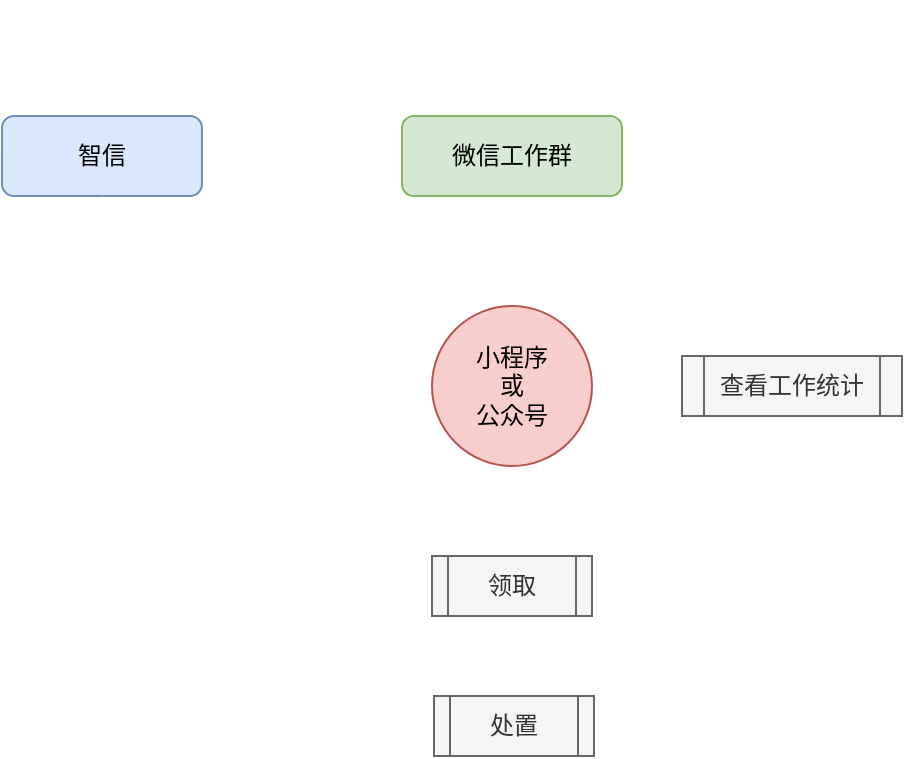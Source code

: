 <mxfile version="10.8.9" type="github"><diagram id="d-SqHwwoiwGHg4H_k6c5" name="Page-1"><mxGraphModel dx="1418" dy="876" grid="1" gridSize="10" guides="1" tooltips="1" connect="1" arrows="1" fold="1" page="1" pageScale="1" pageWidth="827" pageHeight="1169" math="0" shadow="0"><root><mxCell id="0"/><mxCell id="1" parent="0"/><mxCell id="rVqIP6wOKLiaCBjegj3w-5" style="edgeStyle=orthogonalEdgeStyle;rounded=0;orthogonalLoop=1;jettySize=auto;html=1;strokeColor=#FFFFFF;" parent="1" source="rVqIP6wOKLiaCBjegj3w-4" edge="1"><mxGeometry relative="1" as="geometry"><mxPoint x="320" y="620" as="targetPoint"/></mxGeometry></mxCell><mxCell id="9ZG0-KhMd603lZciSrk1-1" style="edgeStyle=orthogonalEdgeStyle;rounded=0;orthogonalLoop=1;jettySize=auto;html=1;exitX=0.5;exitY=0;exitDx=0;exitDy=0;endArrow=classic;endFill=1;strokeColor=#FFFFFF;" parent="1" source="rVqIP6wOKLiaCBjegj3w-4" target="rVqIP6wOKLiaCBjegj3w-32" edge="1"><mxGeometry relative="1" as="geometry"><Array as="points"><mxPoint x="170" y="550"/><mxPoint x="515" y="550"/></Array></mxGeometry></mxCell><mxCell id="rVqIP6wOKLiaCBjegj3w-4" value="智信" style="rounded=1;whiteSpace=wrap;html=1;fillColor=#dae8fc;strokeColor=#6c8ebf;" parent="1" vertex="1"><mxGeometry x="120" y="600" width="100" height="40" as="geometry"/></mxCell><mxCell id="rVqIP6wOKLiaCBjegj3w-9" style="edgeStyle=orthogonalEdgeStyle;rounded=0;orthogonalLoop=1;jettySize=auto;html=1;entryX=0.5;entryY=0;entryDx=0;entryDy=0;fontColor=#FFFFFF;strokeColor=#FFFFFF;" parent="1" source="rVqIP6wOKLiaCBjegj3w-7" target="rVqIP6wOKLiaCBjegj3w-17" edge="1"><mxGeometry relative="1" as="geometry"><mxPoint x="375" y="710" as="targetPoint"/></mxGeometry></mxCell><mxCell id="rVqIP6wOKLiaCBjegj3w-7" value="微信工作群" style="rounded=1;whiteSpace=wrap;html=1;fillColor=#d5e8d4;strokeColor=#82b366;" parent="1" vertex="1"><mxGeometry x="320" y="600" width="110" height="40" as="geometry"/></mxCell><mxCell id="rVqIP6wOKLiaCBjegj3w-8" value="分享案件" style="text;html=1;resizable=0;points=[];autosize=1;align=left;verticalAlign=top;spacingTop=-4;strokeColor=none;fontColor=#FFFFFF;" parent="1" vertex="1"><mxGeometry x="240" y="597" width="60" height="20" as="geometry"/></mxCell><mxCell id="rVqIP6wOKLiaCBjegj3w-10" value="讨论、分派" style="text;html=1;resizable=0;points=[];autosize=1;align=left;verticalAlign=top;spacingTop=-4;fontColor=#FFFFFF;strokeColor=none;" parent="1" vertex="1"><mxGeometry x="384" y="656" width="80" height="20" as="geometry"/></mxCell><mxCell id="rVqIP6wOKLiaCBjegj3w-23" style="edgeStyle=orthogonalEdgeStyle;rounded=0;orthogonalLoop=1;jettySize=auto;html=1;entryX=0.5;entryY=0;entryDx=0;entryDy=0;strokeColor=#FFFFFF;" parent="1" source="rVqIP6wOKLiaCBjegj3w-17" target="rVqIP6wOKLiaCBjegj3w-22" edge="1"><mxGeometry relative="1" as="geometry"/></mxCell><mxCell id="rVqIP6wOKLiaCBjegj3w-33" style="edgeStyle=orthogonalEdgeStyle;rounded=0;orthogonalLoop=1;jettySize=auto;html=1;strokeColor=#FFFFFF;" parent="1" source="rVqIP6wOKLiaCBjegj3w-17" edge="1"><mxGeometry relative="1" as="geometry"><mxPoint x="460" y="735" as="targetPoint"/></mxGeometry></mxCell><mxCell id="rVqIP6wOKLiaCBjegj3w-17" value="小程序&lt;br&gt;或&lt;br&gt;公众号" style="ellipse;whiteSpace=wrap;html=1;aspect=fixed;fillColor=#f8cecc;strokeColor=#b85450;" parent="1" vertex="1"><mxGeometry x="335" y="695" width="80" height="80" as="geometry"/></mxCell><mxCell id="rVqIP6wOKLiaCBjegj3w-24" style="edgeStyle=orthogonalEdgeStyle;rounded=0;orthogonalLoop=1;jettySize=auto;html=1;strokeColor=#FFFFFF;" parent="1" source="rVqIP6wOKLiaCBjegj3w-22" edge="1"><mxGeometry relative="1" as="geometry"><mxPoint x="375" y="890.0" as="targetPoint"/></mxGeometry></mxCell><mxCell id="rVqIP6wOKLiaCBjegj3w-26" style="edgeStyle=orthogonalEdgeStyle;rounded=0;orthogonalLoop=1;jettySize=auto;html=1;entryX=0.5;entryY=1;entryDx=0;entryDy=0;strokeColor=#FFFFFF;" parent="1" source="rVqIP6wOKLiaCBjegj3w-22" target="rVqIP6wOKLiaCBjegj3w-4" edge="1"><mxGeometry relative="1" as="geometry"/></mxCell><mxCell id="rVqIP6wOKLiaCBjegj3w-22" value="领取" style="shape=process;whiteSpace=wrap;html=1;backgroundOutline=1;fillColor=#f5f5f5;strokeColor=#666666;fontColor=#333333;" parent="1" vertex="1"><mxGeometry x="335" y="820" width="80" height="30" as="geometry"/></mxCell><mxCell id="rVqIP6wOKLiaCBjegj3w-34" style="edgeStyle=orthogonalEdgeStyle;rounded=0;orthogonalLoop=1;jettySize=auto;html=1;endArrow=classic;strokeColor=#FFFFFF;" parent="1" source="rVqIP6wOKLiaCBjegj3w-25" edge="1"><mxGeometry relative="1" as="geometry"><mxPoint x="170" y="830" as="targetPoint"/></mxGeometry></mxCell><mxCell id="rVqIP6wOKLiaCBjegj3w-25" value="处置" style="shape=process;whiteSpace=wrap;html=1;backgroundOutline=1;fillColor=#f5f5f5;strokeColor=#666666;fontColor=#333333;" parent="1" vertex="1"><mxGeometry x="336" y="890" width="80" height="30" as="geometry"/></mxCell><mxCell id="rVqIP6wOKLiaCBjegj3w-32" value="查看工作统计" style="shape=process;whiteSpace=wrap;html=1;backgroundOutline=1;fillColor=#f5f5f5;strokeColor=#666666;fontColor=#333333;" parent="1" vertex="1"><mxGeometry x="460" y="720" width="110" height="30" as="geometry"/></mxCell><mxCell id="rVqIP6wOKLiaCBjegj3w-35" value="推送案件状态" style="text;html=1;resizable=0;points=[];autosize=1;align=left;verticalAlign=top;spacingTop=-4;fontColor=#FFFFFF;strokeColor=none;" parent="1" vertex="1"><mxGeometry x="180" y="755" width="90" height="20" as="geometry"/></mxCell></root></mxGraphModel></diagram><diagram id="lM5D2lm9zb6f971dtWeB" name="Page-2"><mxGraphModel dx="1418" dy="876" grid="1" gridSize="10" guides="1" tooltips="1" connect="1" arrows="1" fold="1" page="1" pageScale="1" pageWidth="827" pageHeight="1169" math="0" shadow="0"><root><mxCell id="MYkKIG_xktkQzUaNxB3X-0"/><mxCell id="MYkKIG_xktkQzUaNxB3X-1" parent="MYkKIG_xktkQzUaNxB3X-0"/></root></mxGraphModel></diagram><diagram id="J6GO-IVad_n3YGxl4S2F" name="æ¶æ"><mxGraphModel dx="1236" dy="775" grid="1" gridSize="11" guides="1" tooltips="1" connect="1" arrows="1" fold="1" page="1" pageScale="1" pageWidth="827" pageHeight="1169" background="none" math="0" shadow="0"><root><mxCell id="W6p9SuD4RYrU6FpAsYop-0"/><mxCell id="W6p9SuD4RYrU6FpAsYop-1" parent="W6p9SuD4RYrU6FpAsYop-0"/><mxCell id="W6p9SuD4RYrU6FpAsYop-61" value="" style="group;fillColor=#ffcccc;strokeColor=#36393d;" parent="W6p9SuD4RYrU6FpAsYop-1" vertex="1" connectable="0"><mxGeometry x="100" y="227" width="681" height="148" as="geometry"/></mxCell><mxCell id="W6p9SuD4RYrU6FpAsYop-73" value="" style="group;fillColor=#60a917;strokeColor=#2D7600;fontColor=#ffffff;" parent="W6p9SuD4RYrU6FpAsYop-1" vertex="1" connectable="0"><mxGeometry x="100" y="112" width="681" height="96" as="geometry"/></mxCell><mxCell id="W6p9SuD4RYrU6FpAsYop-78" value="" style="edgeStyle=orthogonalEdgeStyle;rounded=0;orthogonalLoop=1;jettySize=auto;html=1;strokeColor=#FFFFFF;fontColor=#1A1A1A;" parent="W6p9SuD4RYrU6FpAsYop-1" source="W6p9SuD4RYrU6FpAsYop-44" target="W6p9SuD4RYrU6FpAsYop-64" edge="1"><mxGeometry relative="1" as="geometry"/></mxCell><mxCell id="W6p9SuD4RYrU6FpAsYop-64" value="" style="rounded=0;whiteSpace=wrap;html=1;strokeColor=none;fillColor=#ffcc99;align=center;" parent="W6p9SuD4RYrU6FpAsYop-1" vertex="1"><mxGeometry x="100" y="112" width="681" height="96" as="geometry"/></mxCell><mxCell id="W6p9SuD4RYrU6FpAsYop-65" value="&lt;div style=&quot;text-align: center&quot;&gt;&lt;span&gt;数据层&lt;/span&gt;&lt;/div&gt;" style="text;html=1;strokeColor=none;fillColor=none;align=left;verticalAlign=middle;whiteSpace=wrap;rounded=0;fontColor=#1A1A1A;" parent="W6p9SuD4RYrU6FpAsYop-1" vertex="1"><mxGeometry x="114" y="126.769" width="101" height="13.427" as="geometry"/></mxCell><mxCell id="W6p9SuD4RYrU6FpAsYop-66" value="&lt;font color=&quot;#1a1a1a&quot;&gt;业务数据库&lt;/font&gt;" style="rounded=1;whiteSpace=wrap;html=1;strokeColor=#6c8ebf;fillColor=#dae8fc;align=center;" parent="W6p9SuD4RYrU6FpAsYop-1" vertex="1"><mxGeometry x="120" y="153.622" width="310" height="40.28" as="geometry"/></mxCell><mxCell id="W6p9SuD4RYrU6FpAsYop-67" value="统计数据库" style="rounded=1;whiteSpace=wrap;html=1;strokeColor=#6c8ebf;fillColor=#dae8fc;align=center;fontColor=#1A1A1A;" parent="W6p9SuD4RYrU6FpAsYop-1" vertex="1"><mxGeometry x="449" y="153.622" width="310" height="40.28" as="geometry"/></mxCell><mxCell id="W6p9SuD4RYrU6FpAsYop-44" value="" style="rounded=0;whiteSpace=wrap;html=1;strokeColor=none;fillColor=#cdeb8b;align=center;" parent="W6p9SuD4RYrU6FpAsYop-1" vertex="1"><mxGeometry x="100" y="227" width="681" height="148" as="geometry"/></mxCell><mxCell id="W6p9SuD4RYrU6FpAsYop-52" value="&lt;div style=&quot;text-align: center&quot;&gt;&lt;span&gt;API接口层&lt;/span&gt;&lt;/div&gt;" style="text;html=1;strokeColor=none;fillColor=none;align=left;verticalAlign=middle;whiteSpace=wrap;rounded=0;fontColor=#1A1A1A;" parent="W6p9SuD4RYrU6FpAsYop-1" vertex="1"><mxGeometry x="114" y="242.215" width="101" height="13.832" as="geometry"/></mxCell><mxCell id="W6p9SuD4RYrU6FpAsYop-53" value="&lt;font color=&quot;#1a1a1a&quot;&gt;基础业务接口&lt;/font&gt;" style="rounded=1;whiteSpace=wrap;html=1;strokeColor=#6c8ebf;fillColor=#dae8fc;align=center;" parent="W6p9SuD4RYrU6FpAsYop-1" vertex="1"><mxGeometry x="120" y="269.879" width="310" height="41.495" as="geometry"/></mxCell><mxCell id="W6p9SuD4RYrU6FpAsYop-54" value="微信公众号接口" style="rounded=1;whiteSpace=wrap;html=1;strokeColor=#6c8ebf;fillColor=#dae8fc;align=center;fontColor=#1A1A1A;" parent="W6p9SuD4RYrU6FpAsYop-1" vertex="1"><mxGeometry x="449" y="269.879" width="310" height="41.495" as="geometry"/></mxCell><mxCell id="W6p9SuD4RYrU6FpAsYop-55" value="&lt;font color=&quot;#1a1a1a&quot;&gt;微信小程序接口&lt;/font&gt;" style="rounded=1;whiteSpace=wrap;html=1;strokeColor=#6c8ebf;fillColor=#dae8fc;align=center;" parent="W6p9SuD4RYrU6FpAsYop-1" vertex="1"><mxGeometry x="119.5" y="322.439" width="310" height="41.495" as="geometry"/></mxCell><mxCell id="W6p9SuD4RYrU6FpAsYop-56" value="&lt;font color=&quot;#1a1a1a&quot;&gt;即时通讯接口&lt;/font&gt;" style="rounded=1;whiteSpace=wrap;html=1;strokeColor=#6c8ebf;fillColor=#dae8fc;align=center;" parent="W6p9SuD4RYrU6FpAsYop-1" vertex="1"><mxGeometry x="449" y="322.439" width="310" height="41.495" as="geometry"/></mxCell><mxCell id="f8pkxiw9tvNjFMsSqgdO-4" value="" style="edgeStyle=orthogonalEdgeStyle;rounded=0;orthogonalLoop=1;jettySize=auto;html=1;" edge="1" parent="W6p9SuD4RYrU6FpAsYop-1" source="W6p9SuD4RYrU6FpAsYop-20" target="W6p9SuD4RYrU6FpAsYop-44"><mxGeometry relative="1" as="geometry"/></mxCell><mxCell id="W6p9SuD4RYrU6FpAsYop-20" value="" style="rounded=0;whiteSpace=wrap;html=1;strokeColor=#82b366;fillColor=#d5e8d4;" parent="W6p9SuD4RYrU6FpAsYop-1" vertex="1"><mxGeometry x="100" y="396" width="681" height="341" as="geometry"/></mxCell><mxCell id="f8pkxiw9tvNjFMsSqgdO-7" value="" style="edgeStyle=orthogonalEdgeStyle;rounded=0;orthogonalLoop=1;jettySize=auto;html=1;entryX=0.377;entryY=-0.004;entryDx=0;entryDy=0;entryPerimeter=0;strokeColor=#666666;" edge="1" parent="W6p9SuD4RYrU6FpAsYop-1" source="W6p9SuD4RYrU6FpAsYop-11" target="W6p9SuD4RYrU6FpAsYop-19"><mxGeometry relative="1" as="geometry"><Array as="points"><mxPoint x="363" y="571"/><mxPoint x="363" y="571"/></Array></mxGeometry></mxCell><mxCell id="W6p9SuD4RYrU6FpAsYop-11" value="" style="rounded=1;whiteSpace=wrap;html=1;strokeColor=#6c8ebf;fillColor=#dae8fc;dashed=1;" parent="W6p9SuD4RYrU6FpAsYop-1" vertex="1"><mxGeometry x="120" y="433" width="485" height="117" as="geometry"/></mxCell><mxCell id="W6p9SuD4RYrU6FpAsYop-12" value="微信 | 公众平台" style="text;html=1;strokeColor=none;fillColor=none;align=left;verticalAlign=middle;whiteSpace=wrap;rounded=0;fontColor=#1A1A1A;" parent="W6p9SuD4RYrU6FpAsYop-1" vertex="1"><mxGeometry x="146.206" y="441.243" width="131.717" height="16.757" as="geometry"/></mxCell><mxCell id="W6p9SuD4RYrU6FpAsYop-13" value="&lt;font color=&quot;#1a1a1a&quot;&gt;公众号&lt;/font&gt;" style="rounded=1;whiteSpace=wrap;html=1;strokeColor=#666666;fillColor=#f5f5f5;fontColor=#333333;" parent="W6p9SuD4RYrU6FpAsYop-1" vertex="1"><mxGeometry x="146" y="466" width="200" height="67" as="geometry"/></mxCell><mxCell id="W6p9SuD4RYrU6FpAsYop-14" value="&lt;font color=&quot;#1a1a1a&quot;&gt;小程序&lt;/font&gt;" style="rounded=1;whiteSpace=wrap;html=1;strokeColor=#666666;fillColor=#f5f5f5;fontColor=#333333;" parent="W6p9SuD4RYrU6FpAsYop-1" vertex="1"><mxGeometry x="374" y="466" width="200" height="67" as="geometry"/></mxCell><mxCell id="f8pkxiw9tvNjFMsSqgdO-17" style="edgeStyle=orthogonalEdgeStyle;rounded=0;orthogonalLoop=1;jettySize=auto;html=1;entryX=0.898;entryY=-0.012;entryDx=0;entryDy=0;entryPerimeter=0;strokeColor=#666666;" edge="1" parent="W6p9SuD4RYrU6FpAsYop-1" source="W6p9SuD4RYrU6FpAsYop-15" target="W6p9SuD4RYrU6FpAsYop-19"><mxGeometry relative="1" as="geometry"><Array as="points"><mxPoint x="694" y="561"/></Array></mxGeometry></mxCell><mxCell id="W6p9SuD4RYrU6FpAsYop-15" value="" style="rounded=1;whiteSpace=wrap;html=1;strokeColor=#d79b00;fillColor=#ffe6cc;dashed=1;" parent="W6p9SuD4RYrU6FpAsYop-1" vertex="1"><mxGeometry x="629.785" y="432.865" width="129.109" height="119.811" as="geometry"/></mxCell><mxCell id="f8pkxiw9tvNjFMsSqgdO-15" style="edgeStyle=orthogonalEdgeStyle;rounded=0;orthogonalLoop=1;jettySize=auto;html=1;strokeColor=#666666;" edge="1" parent="W6p9SuD4RYrU6FpAsYop-1" source="W6p9SuD4RYrU6FpAsYop-19" target="W6p9SuD4RYrU6FpAsYop-36"><mxGeometry relative="1" as="geometry"/></mxCell><mxCell id="W6p9SuD4RYrU6FpAsYop-19" value="" style="rounded=1;whiteSpace=wrap;html=1;strokeColor=#FFFFFF;fillColor=#ffffff;" parent="W6p9SuD4RYrU6FpAsYop-1" vertex="1"><mxGeometry x="123" y="571" width="636" height="85" as="geometry"/></mxCell><mxCell id="W6p9SuD4RYrU6FpAsYop-22" value="前台服务系统" style="text;html=1;strokeColor=none;fillColor=none;align=left;verticalAlign=middle;whiteSpace=wrap;rounded=0;fontColor=#1A1A1A;" parent="W6p9SuD4RYrU6FpAsYop-1" vertex="1"><mxGeometry x="118.258" y="405.216" width="131.717" height="16.757" as="geometry"/></mxCell><mxCell id="W6p9SuD4RYrU6FpAsYop-27" value="&lt;font color=&quot;#1a1a1a&quot;&gt;登录、绑定&lt;/font&gt;" style="rounded=1;whiteSpace=wrap;html=1;strokeColor=#6c8ebf;fillColor=#dae8fc;" parent="W6p9SuD4RYrU6FpAsYop-1" vertex="1"><mxGeometry x="137.077" y="597.919" width="110" height="48.595" as="geometry"/></mxCell><mxCell id="W6p9SuD4RYrU6FpAsYop-28" value="&lt;font color=&quot;#1a1a1a&quot;&gt;反馈&lt;/font&gt;" style="rounded=1;whiteSpace=wrap;html=1;strokeColor=#6c8ebf;fillColor=#dae8fc;" parent="W6p9SuD4RYrU6FpAsYop-1" vertex="1"><mxGeometry x="278.078" y="597.919" width="110" height="48.595" as="geometry"/></mxCell><mxCell id="W6p9SuD4RYrU6FpAsYop-29" value="&lt;font color=&quot;#1a1a1a&quot;&gt;统计&lt;/font&gt;" style="rounded=1;whiteSpace=wrap;html=1;strokeColor=#6c8ebf;fillColor=#dae8fc;" parent="W6p9SuD4RYrU6FpAsYop-1" vertex="1"><mxGeometry x="555.579" y="597.919" width="105" height="48.595" as="geometry"/></mxCell><mxCell id="W6p9SuD4RYrU6FpAsYop-30" value="&lt;font color=&quot;#1a1a1a&quot;&gt;处置&lt;/font&gt;" style="rounded=1;whiteSpace=wrap;html=1;strokeColor=#6c8ebf;fillColor=#dae8fc;" parent="W6p9SuD4RYrU6FpAsYop-1" vertex="1"><mxGeometry x="419.078" y="597.919" width="110" height="48.595" as="geometry"/></mxCell><mxCell id="W6p9SuD4RYrU6FpAsYop-31" value="&lt;div style=&quot;text-align: left&quot;&gt;&lt;span&gt;功能模块&lt;/span&gt;&lt;/div&gt;" style="text;html=1;strokeColor=none;fillColor=none;align=left;verticalAlign=middle;whiteSpace=wrap;rounded=0;fontColor=#1A1A1A;" parent="W6p9SuD4RYrU6FpAsYop-1" vertex="1"><mxGeometry x="137.077" y="576.973" width="131.717" height="16.757" as="geometry"/></mxCell><mxCell id="W6p9SuD4RYrU6FpAsYop-32" value="智信" style="text;html=1;strokeColor=none;fillColor=none;align=left;verticalAlign=middle;whiteSpace=wrap;rounded=0;fontColor=#1A1A1A;" parent="W6p9SuD4RYrU6FpAsYop-1" vertex="1"><mxGeometry x="644.131" y="441.243" width="58.686" height="16.757" as="geometry"/></mxCell><mxCell id="W6p9SuD4RYrU6FpAsYop-33" value="Android" style="rounded=1;whiteSpace=wrap;html=1;strokeColor=#666666;fillColor=#ffffff;fontColor=#1A1A1A;align=center;" parent="W6p9SuD4RYrU6FpAsYop-1" vertex="1"><mxGeometry x="644.131" y="466.378" width="103.026" height="33.514" as="geometry"/></mxCell><mxCell id="W6p9SuD4RYrU6FpAsYop-34" value="iOS" style="rounded=1;whiteSpace=wrap;html=1;strokeColor=#666666;fillColor=#ffffff;fontColor=#1A1A1A;align=center;" parent="W6p9SuD4RYrU6FpAsYop-1" vertex="1"><mxGeometry x="644.131" y="507.851" width="103.026" height="34.351" as="geometry"/></mxCell><mxCell id="W6p9SuD4RYrU6FpAsYop-36" value="&lt;font color=&quot;#1a1a1a&quot;&gt;H5跨平台页面&lt;/font&gt;" style="rounded=1;whiteSpace=wrap;html=1;strokeColor=#FFFFFF;fillColor=#ffffff;fontColor=#f0f0f0;align=center;" parent="W6p9SuD4RYrU6FpAsYop-1" vertex="1"><mxGeometry x="123" y="678" width="636" height="47" as="geometry"/></mxCell><mxCell id="W6p9SuD4RYrU6FpAsYop-37" value="&lt;font style=&quot;font-size: 30px&quot;&gt;...&lt;/font&gt;" style="text;html=1;strokeColor=none;fillColor=none;align=center;verticalAlign=middle;whiteSpace=wrap;rounded=0;fontColor=#1A1A1A;" parent="W6p9SuD4RYrU6FpAsYop-1" vertex="1"><mxGeometry x="676.754" y="601.541" width="52.165" height="16.757" as="geometry"/></mxCell></root></mxGraphModel></diagram><diagram id="VUV23tGd53b9T1PLIVpv" name="æµç¨"><mxGraphModel dx="1878" dy="703" grid="1" gridSize="10" guides="1" tooltips="1" connect="1" arrows="1" fold="1" page="1" pageScale="1" pageWidth="827" pageHeight="1169" math="0" shadow="0"><root><mxCell id="x1NTqTJ1PjXmgCXaP8b7-0"/><mxCell id="x1NTqTJ1PjXmgCXaP8b7-1" parent="x1NTqTJ1PjXmgCXaP8b7-0"/><mxCell id="i34QRil6wCMsFBKHdTno-2" value="" style="rounded=0;whiteSpace=wrap;html=1;strokeColor=#6c8ebf;fillColor=#dae8fc;align=center;" parent="x1NTqTJ1PjXmgCXaP8b7-1" vertex="1"><mxGeometry x="50" y="70" width="530" height="110" as="geometry"/></mxCell><mxCell id="i34QRil6wCMsFBKHdTno-17" value="" style="rounded=1;whiteSpace=wrap;html=1;strokeColor=#b85450;fillColor=none;align=center;dashed=1;" parent="x1NTqTJ1PjXmgCXaP8b7-1" vertex="1"><mxGeometry x="460" y="94" width="110" height="76" as="geometry"/></mxCell><mxCell id="i34QRil6wCMsFBKHdTno-0" value="&lt;font color=&quot;#1a1a1a&quot;&gt;智信&lt;/font&gt;" style="rounded=1;whiteSpace=wrap;html=1;strokeColor=#b85450;fillColor=#f8cecc;align=center;" parent="x1NTqTJ1PjXmgCXaP8b7-1" vertex="1"><mxGeometry x="60" y="100" width="120" height="60" as="geometry"/></mxCell><mxCell id="i34QRil6wCMsFBKHdTno-3" value="微信工作群" style="rounded=1;whiteSpace=wrap;html=1;strokeColor=#666666;fillColor=#f5f5f5;fontColor=#333333;align=center;" parent="x1NTqTJ1PjXmgCXaP8b7-1" vertex="1"><mxGeometry x="265" y="100" width="120" height="60" as="geometry"/></mxCell><mxCell id="i34QRil6wCMsFBKHdTno-6" value="微信用户1" style="rounded=1;whiteSpace=wrap;html=1;strokeColor=#666666;fillColor=#f5f5f5;fontColor=#333333;align=center;" parent="x1NTqTJ1PjXmgCXaP8b7-1" vertex="1"><mxGeometry x="470" y="105" width="90" height="20" as="geometry"/></mxCell><mxCell id="i34QRil6wCMsFBKHdTno-13" value="" style="ellipse;shape=cloud;whiteSpace=wrap;html=1;rounded=0;strokeColor=#b85450;fillColor=#f8cecc;align=center;" parent="x1NTqTJ1PjXmgCXaP8b7-1" vertex="1"><mxGeometry x="-300" y="200" width="440" height="210" as="geometry"/></mxCell><mxCell id="i34QRil6wCMsFBKHdTno-14" value="微信用户2" style="rounded=1;whiteSpace=wrap;html=1;strokeColor=#666666;fillColor=#f5f5f5;fontColor=#333333;align=center;" parent="x1NTqTJ1PjXmgCXaP8b7-1" vertex="1"><mxGeometry x="470" y="129" width="90" height="20" as="geometry"/></mxCell><mxCell id="i34QRil6wCMsFBKHdTno-16" value="&lt;font style=&quot;font-size: 20px&quot;&gt;...&lt;/font&gt;" style="text;html=1;strokeColor=none;fillColor=none;align=center;verticalAlign=middle;whiteSpace=wrap;rounded=0;fontColor=#1A1A1A;" parent="x1NTqTJ1PjXmgCXaP8b7-1" vertex="1"><mxGeometry x="495" y="145" width="40" height="20" as="geometry"/></mxCell><mxCell id="i34QRil6wCMsFBKHdTno-24" value="" style="html=1;shadow=0;dashed=0;align=center;verticalAlign=middle;shape=mxgraph.arrows2.arrow;dy=0.6;dx=20;notch=0;rounded=0;strokeColor=#666666;fillColor=#f5f5f5;fontColor=#333333;" parent="x1NTqTJ1PjXmgCXaP8b7-1" vertex="1"><mxGeometry x="180" y="120" width="85" height="20" as="geometry"/></mxCell><mxCell id="i34QRil6wCMsFBKHdTno-26" value="分享" style="text;html=1;strokeColor=none;fillColor=none;align=center;verticalAlign=middle;whiteSpace=wrap;rounded=0;fontColor=#1A1A1A;" parent="x1NTqTJ1PjXmgCXaP8b7-1" vertex="1"><mxGeometry x="190" y="100" width="40" height="20" as="geometry"/></mxCell><mxCell id="i34QRil6wCMsFBKHdTno-28" value="" style="html=1;shadow=0;dashed=0;align=center;verticalAlign=middle;shape=mxgraph.arrows2.arrow;dy=0.6;dx=20;notch=0;rounded=0;strokeColor=#666666;fillColor=#f5f5f5;fontColor=#333333;" parent="x1NTqTJ1PjXmgCXaP8b7-1" vertex="1"><mxGeometry x="385" y="119" width="75" height="20" as="geometry"/></mxCell><mxCell id="i34QRil6wCMsFBKHdTno-29" value="派发" style="text;html=1;strokeColor=none;fillColor=none;align=center;verticalAlign=middle;whiteSpace=wrap;rounded=0;fontColor=#1A1A1A;" parent="x1NTqTJ1PjXmgCXaP8b7-1" vertex="1"><mxGeometry x="400" y="100" width="40" height="20" as="geometry"/></mxCell><mxCell id="i34QRil6wCMsFBKHdTno-38" value="&lt;font color=&quot;#ffffff&quot;&gt;上报&lt;/font&gt;" style="text;html=1;strokeColor=none;fillColor=none;align=center;verticalAlign=middle;whiteSpace=wrap;rounded=0;fontColor=#1A1A1A;" parent="x1NTqTJ1PjXmgCXaP8b7-1" vertex="1"><mxGeometry x="160" y="250" width="40" height="20" as="geometry"/></mxCell><mxCell id="i34QRil6wCMsFBKHdTno-40" value="" style="html=1;shadow=0;dashed=0;align=center;verticalAlign=middle;shape=mxgraph.arrows2.jumpInArrow;dy=6;dx=26;arrowHead=28;rounded=0;strokeColor=#666666;fillColor=#f5f5f5;fontColor=#333333;direction=south;flipH=0;flipV=1;" parent="x1NTqTJ1PjXmgCXaP8b7-1" vertex="1"><mxGeometry x="40" y="160" width="90" height="80" as="geometry"/></mxCell><mxCell id="i34QRil6wCMsFBKHdTno-41" value="服务系统" style="text;html=1;strokeColor=none;fillColor=none;align=center;verticalAlign=middle;whiteSpace=wrap;rounded=0;fontColor=#1A1A1A;" parent="x1NTqTJ1PjXmgCXaP8b7-1" vertex="1"><mxGeometry x="-100" y="295" width="50" height="20" as="geometry"/></mxCell><mxCell id="i34QRil6wCMsFBKHdTno-43" value="" style="group" parent="x1NTqTJ1PjXmgCXaP8b7-1" vertex="1" connectable="0"><mxGeometry x="260" y="250" width="321" height="160" as="geometry"/></mxCell><mxCell id="i34QRil6wCMsFBKHdTno-8" value="" style="rounded=0;whiteSpace=wrap;html=1;strokeColor=#82b366;fillColor=#d5e8d4;align=center;" parent="i34QRil6wCMsFBKHdTno-43" vertex="1"><mxGeometry width="321" height="160" as="geometry"/></mxCell><mxCell id="i34QRil6wCMsFBKHdTno-9" value="处置、反馈" style="rounded=1;whiteSpace=wrap;html=1;strokeColor=#666666;fillColor=#f5f5f5;align=center;fontColor=#333333;" parent="i34QRil6wCMsFBKHdTno-43" vertex="1"><mxGeometry x="15" y="9.6" width="110" height="48" as="geometry"/></mxCell><mxCell id="i34QRil6wCMsFBKHdTno-10" value="查看案件" style="rounded=1;whiteSpace=wrap;html=1;strokeColor=#666666;fillColor=#f5f5f5;fontColor=#333333;align=center;" parent="i34QRil6wCMsFBKHdTno-43" vertex="1"><mxGeometry x="200" y="10" width="110" height="48" as="geometry"/></mxCell><mxCell id="i34QRil6wCMsFBKHdTno-11" value="添加图片、文字" style="rounded=1;whiteSpace=wrap;html=1;strokeColor=#666666;fillColor=#f5f5f5;fontColor=#333333;align=center;" parent="i34QRil6wCMsFBKHdTno-43" vertex="1"><mxGeometry x="15" y="100" width="110" height="48" as="geometry"/></mxCell><mxCell id="i34QRil6wCMsFBKHdTno-12" value="领取案件" style="rounded=1;whiteSpace=wrap;html=1;strokeColor=#666666;fillColor=#f5f5f5;fontColor=#333333;align=center;" parent="i34QRil6wCMsFBKHdTno-43" vertex="1"><mxGeometry x="200" y="100" width="110" height="48" as="geometry"/></mxCell><mxCell id="i34QRil6wCMsFBKHdTno-33" value="" style="html=1;shadow=0;dashed=0;align=center;verticalAlign=middle;shape=mxgraph.arrows2.arrow;dy=0.6;dx=20;notch=0;rounded=0;strokeColor=#666666;fillColor=#f5f5f5;fontColor=#333333;direction=south;" parent="i34QRil6wCMsFBKHdTno-43" vertex="1"><mxGeometry x="245" y="58" width="20" height="41.6" as="geometry"/></mxCell><mxCell id="i34QRil6wCMsFBKHdTno-34" value="" style="html=1;shadow=0;dashed=0;align=center;verticalAlign=middle;shape=mxgraph.arrows2.arrow;dy=0.6;dx=20;notch=0;rounded=0;strokeColor=#666666;fillColor=#f5f5f5;fontColor=#333333;direction=west;" parent="i34QRil6wCMsFBKHdTno-43" vertex="1"><mxGeometry x="126" y="116" width="74" height="20" as="geometry"/></mxCell><mxCell id="i34QRil6wCMsFBKHdTno-36" value="" style="html=1;shadow=0;dashed=0;align=center;verticalAlign=middle;shape=mxgraph.arrows2.arrow;dy=0.6;dx=20;notch=0;rounded=0;strokeColor=#666666;fillColor=#f5f5f5;fontColor=#333333;direction=north;" parent="i34QRil6wCMsFBKHdTno-43" vertex="1"><mxGeometry x="60" y="58" width="20" height="41.6" as="geometry"/></mxCell><mxCell id="i34QRil6wCMsFBKHdTno-39" value="微信平台" style="text;html=1;strokeColor=none;fillColor=none;align=center;verticalAlign=middle;whiteSpace=wrap;rounded=0;fontColor=#1A1A1A;" parent="i34QRil6wCMsFBKHdTno-43" vertex="1"><mxGeometry x="140" y="72" width="57" height="16" as="geometry"/></mxCell><mxCell id="i34QRil6wCMsFBKHdTno-37" value="" style="html=1;shadow=0;dashed=0;align=center;verticalAlign=middle;shape=mxgraph.arrows2.arrow;dy=0.6;dx=20;notch=0;rounded=0;strokeColor=#666666;fillColor=#f5f5f5;fontColor=#333333;direction=west;" parent="x1NTqTJ1PjXmgCXaP8b7-1" vertex="1"><mxGeometry x="100" y="268.5" width="175" height="30" as="geometry"/></mxCell><mxCell id="i34QRil6wCMsFBKHdTno-31" value="" style="html=1;shadow=0;dashed=0;align=center;verticalAlign=middle;shape=mxgraph.arrows2.arrow;dy=0.6;dx=20;notch=0;rounded=0;strokeColor=#666666;fillColor=#f5f5f5;fontColor=#333333;direction=south;" parent="x1NTqTJ1PjXmgCXaP8b7-1" vertex="1"><mxGeometry x="502.5" y="170" width="25" height="90" as="geometry"/></mxCell><mxCell id="i34QRil6wCMsFBKHdTno-45" value="&lt;font color=&quot;#1a1a1a&quot;&gt;推送消息&lt;/font&gt;" style="ellipse;whiteSpace=wrap;html=1;rounded=0;strokeColor=#d79b00;fillColor=#ffe6cc;align=center;" parent="x1NTqTJ1PjXmgCXaP8b7-1" vertex="1"><mxGeometry x="-125" y="240" width="100" height="40" as="geometry"/></mxCell><mxCell id="i34QRil6wCMsFBKHdTno-46" value="&lt;font color=&quot;#1a1a1a&quot;&gt;统计处理&lt;/font&gt;" style="ellipse;whiteSpace=wrap;html=1;rounded=0;strokeColor=#d79b00;fillColor=#ffe6cc;align=center;" parent="x1NTqTJ1PjXmgCXaP8b7-1" vertex="1"><mxGeometry x="-180" y="315" width="100" height="40" as="geometry"/></mxCell><mxCell id="i34QRil6wCMsFBKHdTno-47" value="&lt;font color=&quot;#1a1a1a&quot;&gt;案件处理&lt;/font&gt;" style="ellipse;whiteSpace=wrap;html=1;rounded=0;strokeColor=#d79b00;fillColor=#ffe6cc;align=center;" parent="x1NTqTJ1PjXmgCXaP8b7-1" vertex="1"><mxGeometry x="-50" y="315" width="100" height="40" as="geometry"/></mxCell><mxCell id="i34QRil6wCMsFBKHdTno-48" value="&lt;font color=&quot;#ffffff&quot;&gt;推送消息&lt;/font&gt;" style="text;html=1;strokeColor=none;fillColor=none;align=center;verticalAlign=middle;whiteSpace=wrap;rounded=0;fontColor=#1A1A1A;" parent="x1NTqTJ1PjXmgCXaP8b7-1" vertex="1"><mxGeometry x="120" y="200" width="60" height="20" as="geometry"/></mxCell></root></mxGraphModel></diagram><diagram id="fj2S5axdefsCyOzm5m_E" name="backup"><mxGraphModel dx="1472" dy="984" grid="1" gridSize="10" guides="1" tooltips="1" connect="1" arrows="1" fold="1" page="1" pageScale="1" pageWidth="827" pageHeight="1169" math="0" shadow="0"><root><mxCell id="wPz2f4HU34QFUd7XPsOM-0"/><mxCell id="wPz2f4HU34QFUd7XPsOM-1" parent="wPz2f4HU34QFUd7XPsOM-0"/><mxCell id="wPz2f4HU34QFUd7XPsOM-2" value="" style="group;fillColor=#ffcccc;strokeColor=#36393d;" vertex="1" connectable="0" parent="wPz2f4HU34QFUd7XPsOM-1"><mxGeometry x="100" y="227" width="681" height="148" as="geometry"/></mxCell><mxCell id="wPz2f4HU34QFUd7XPsOM-3" value="" style="group;fillColor=#ffcccc;strokeColor=#36393d;" vertex="1" connectable="0" parent="wPz2f4HU34QFUd7XPsOM-1"><mxGeometry x="639" y="395" width="141" height="342" as="geometry"/></mxCell><mxCell id="wPz2f4HU34QFUd7XPsOM-4" value="" style="group;fillColor=#60a917;strokeColor=#2D7600;fontColor=#ffffff;" vertex="1" connectable="0" parent="wPz2f4HU34QFUd7XPsOM-1"><mxGeometry x="100" y="112" width="681" height="96" as="geometry"/></mxCell><mxCell id="wPz2f4HU34QFUd7XPsOM-5" value="" style="endArrow=classic;html=1;strokeColor=#FFFFFF;fontColor=#1A1A1A;" edge="1" parent="wPz2f4HU34QFUd7XPsOM-1" source="wPz2f4HU34QFUd7XPsOM-8"><mxGeometry width="50" height="50" relative="1" as="geometry"><mxPoint x="356.5" y="375.289" as="sourcePoint"/><mxPoint x="357" y="375" as="targetPoint"/></mxGeometry></mxCell><mxCell id="wPz2f4HU34QFUd7XPsOM-6" value="" style="edgeStyle=orthogonalEdgeStyle;rounded=0;orthogonalLoop=1;jettySize=auto;html=1;strokeColor=#FFFFFF;fontColor=#1A1A1A;" edge="1" parent="wPz2f4HU34QFUd7XPsOM-1" source="wPz2f4HU34QFUd7XPsOM-34" target="wPz2f4HU34QFUd7XPsOM-30"><mxGeometry relative="1" as="geometry"/></mxCell><mxCell id="wPz2f4HU34QFUd7XPsOM-7" value="" style="group" vertex="1" connectable="0" parent="wPz2f4HU34QFUd7XPsOM-1"><mxGeometry x="100" y="396" width="513" height="341" as="geometry"/></mxCell><mxCell id="wPz2f4HU34QFUd7XPsOM-8" value="" style="rounded=0;whiteSpace=wrap;html=1;strokeColor=#36393D;fillColor=#d5e8d4;" vertex="1" parent="wPz2f4HU34QFUd7XPsOM-7"><mxGeometry width="513" height="341" as="geometry"/></mxCell><mxCell id="wPz2f4HU34QFUd7XPsOM-9" value="" style="rounded=1;whiteSpace=wrap;html=1;strokeColor=#6c8ebf;fillColor=#dae8fc;dashed=1;" vertex="1" parent="wPz2f4HU34QFUd7XPsOM-7"><mxGeometry x="30" y="36.865" width="330" height="117.297" as="geometry"/></mxCell><mxCell id="wPz2f4HU34QFUd7XPsOM-10" value="微信 | 公众平台" style="text;html=1;strokeColor=none;fillColor=none;align=left;verticalAlign=middle;whiteSpace=wrap;rounded=0;fontColor=#1A1A1A;" vertex="1" parent="wPz2f4HU34QFUd7XPsOM-7"><mxGeometry x="50" y="45.243" width="101" height="16.757" as="geometry"/></mxCell><mxCell id="wPz2f4HU34QFUd7XPsOM-11" value="&lt;font color=&quot;#1a1a1a&quot;&gt;公众号&lt;/font&gt;" style="rounded=1;whiteSpace=wrap;html=1;strokeColor=#666666;fillColor=#f5f5f5;fontColor=#333333;" vertex="1" parent="wPz2f4HU34QFUd7XPsOM-7"><mxGeometry x="50" y="70.378" width="130" height="67.027" as="geometry"/></mxCell><mxCell id="wPz2f4HU34QFUd7XPsOM-12" value="&lt;font color=&quot;#1a1a1a&quot;&gt;小程序&lt;/font&gt;" style="rounded=1;whiteSpace=wrap;html=1;strokeColor=#666666;fillColor=#f5f5f5;fontColor=#333333;" vertex="1" parent="wPz2f4HU34QFUd7XPsOM-7"><mxGeometry x="210" y="70.378" width="130" height="67.027" as="geometry"/></mxCell><mxCell id="wPz2f4HU34QFUd7XPsOM-13" style="edgeStyle=orthogonalEdgeStyle;rounded=0;orthogonalLoop=1;jettySize=auto;html=1;exitX=0.5;exitY=1;exitDx=0;exitDy=0;entryX=0.893;entryY=0;entryDx=0;entryDy=0;entryPerimeter=0;strokeColor=#666666;fontColor=#1A1A1A;" edge="1" parent="wPz2f4HU34QFUd7XPsOM-7" source="wPz2f4HU34QFUd7XPsOM-14" target="wPz2f4HU34QFUd7XPsOM-15"><mxGeometry relative="1" as="geometry"/></mxCell><mxCell id="wPz2f4HU34QFUd7XPsOM-14" value="" style="rounded=1;whiteSpace=wrap;html=1;strokeColor=#d79b00;fillColor=#ffe6cc;dashed=1;" vertex="1" parent="wPz2f4HU34QFUd7XPsOM-7"><mxGeometry x="384" y="36.865" width="99" height="119.811" as="geometry"/></mxCell><mxCell id="wPz2f4HU34QFUd7XPsOM-15" value="" style="rounded=1;whiteSpace=wrap;html=1;strokeColor=#FFFFFF;fillColor=#ffffff;" vertex="1" parent="wPz2f4HU34QFUd7XPsOM-7"><mxGeometry x="32" y="175.108" width="451" height="84.622" as="geometry"/></mxCell><mxCell id="wPz2f4HU34QFUd7XPsOM-16" value="前台服务系统" style="text;html=1;strokeColor=none;fillColor=none;align=center;verticalAlign=middle;whiteSpace=wrap;rounded=0;fontColor=#1A1A1A;" vertex="1" parent="wPz2f4HU34QFUd7XPsOM-7"><mxGeometry x="14" y="9.216" width="101" height="16.757" as="geometry"/></mxCell><mxCell id="wPz2f4HU34QFUd7XPsOM-17" value="&lt;font color=&quot;#1a1a1a&quot;&gt;登录、绑定&lt;/font&gt;" style="rounded=1;whiteSpace=wrap;html=1;strokeColor=#6c8ebf;fillColor=#dae8fc;" vertex="1" parent="wPz2f4HU34QFUd7XPsOM-7"><mxGeometry x="43" y="201.919" width="76" height="48.595" as="geometry"/></mxCell><mxCell id="wPz2f4HU34QFUd7XPsOM-18" value="&lt;font color=&quot;#1a1a1a&quot;&gt;反馈&lt;/font&gt;" style="rounded=1;whiteSpace=wrap;html=1;strokeColor=#6c8ebf;fillColor=#dae8fc;" vertex="1" parent="wPz2f4HU34QFUd7XPsOM-7"><mxGeometry x="140" y="201.919" width="76" height="48.595" as="geometry"/></mxCell><mxCell id="wPz2f4HU34QFUd7XPsOM-19" value="&lt;font color=&quot;#1a1a1a&quot;&gt;统计&lt;/font&gt;" style="rounded=1;whiteSpace=wrap;html=1;strokeColor=#6c8ebf;fillColor=#dae8fc;" vertex="1" parent="wPz2f4HU34QFUd7XPsOM-7"><mxGeometry x="334" y="201.919" width="76" height="48.595" as="geometry"/></mxCell><mxCell id="wPz2f4HU34QFUd7XPsOM-20" value="&lt;font color=&quot;#1a1a1a&quot;&gt;处置&lt;/font&gt;" style="rounded=1;whiteSpace=wrap;html=1;strokeColor=#6c8ebf;fillColor=#dae8fc;" vertex="1" parent="wPz2f4HU34QFUd7XPsOM-7"><mxGeometry x="237" y="201.919" width="76" height="48.595" as="geometry"/></mxCell><mxCell id="wPz2f4HU34QFUd7XPsOM-21" value="&lt;div style=&quot;text-align: left&quot;&gt;&lt;span&gt;功能模块&lt;/span&gt;&lt;/div&gt;" style="text;html=1;strokeColor=none;fillColor=none;align=left;verticalAlign=middle;whiteSpace=wrap;rounded=0;fontColor=#1A1A1A;" vertex="1" parent="wPz2f4HU34QFUd7XPsOM-7"><mxGeometry x="43" y="180.973" width="101" height="16.757" as="geometry"/></mxCell><mxCell id="wPz2f4HU34QFUd7XPsOM-22" value="智信" style="text;html=1;strokeColor=none;fillColor=none;align=left;verticalAlign=middle;whiteSpace=wrap;rounded=0;fontColor=#1A1A1A;" vertex="1" parent="wPz2f4HU34QFUd7XPsOM-7"><mxGeometry x="395" y="45.243" width="45" height="16.757" as="geometry"/></mxCell><mxCell id="wPz2f4HU34QFUd7XPsOM-23" value="Android" style="rounded=1;whiteSpace=wrap;html=1;strokeColor=#666666;fillColor=#ffffff;fontColor=#1A1A1A;align=center;" vertex="1" parent="wPz2f4HU34QFUd7XPsOM-7"><mxGeometry x="395" y="70.378" width="79" height="33.514" as="geometry"/></mxCell><mxCell id="wPz2f4HU34QFUd7XPsOM-24" value="iOS" style="rounded=1;whiteSpace=wrap;html=1;strokeColor=#666666;fillColor=#ffffff;fontColor=#1A1A1A;align=center;" vertex="1" parent="wPz2f4HU34QFUd7XPsOM-7"><mxGeometry x="395" y="111.851" width="79" height="34.351" as="geometry"/></mxCell><mxCell id="wPz2f4HU34QFUd7XPsOM-25" value="&lt;font color=&quot;#1a1a1a&quot;&gt;H5跨平台页面&lt;/font&gt;" style="rounded=1;whiteSpace=wrap;html=1;strokeColor=#FFFFFF;fillColor=#ffffff;fontColor=#f0f0f0;align=center;" vertex="1" parent="wPz2f4HU34QFUd7XPsOM-7"><mxGeometry x="32" y="282.351" width="453" height="46.919" as="geometry"/></mxCell><mxCell id="wPz2f4HU34QFUd7XPsOM-26" style="edgeStyle=orthogonalEdgeStyle;rounded=0;orthogonalLoop=1;jettySize=auto;html=1;entryX=0.498;entryY=-0.033;entryDx=0;entryDy=0;entryPerimeter=0;strokeColor=#666666;fontColor=#1A1A1A;" edge="1" parent="wPz2f4HU34QFUd7XPsOM-7" source="wPz2f4HU34QFUd7XPsOM-15" target="wPz2f4HU34QFUd7XPsOM-25"><mxGeometry relative="1" as="geometry"/></mxCell><mxCell id="wPz2f4HU34QFUd7XPsOM-27" value="&lt;font style=&quot;font-size: 30px&quot;&gt;...&lt;/font&gt;" style="text;html=1;strokeColor=none;fillColor=none;align=center;verticalAlign=middle;whiteSpace=wrap;rounded=0;fontColor=#1A1A1A;" vertex="1" parent="wPz2f4HU34QFUd7XPsOM-7"><mxGeometry x="425" y="209.041" width="40" height="16.757" as="geometry"/></mxCell><mxCell id="wPz2f4HU34QFUd7XPsOM-28" value="" style="endArrow=classic;html=1;strokeColor=#666666;fontColor=#1A1A1A;exitX=0.5;exitY=1;exitDx=0;exitDy=0;entryX=0.362;entryY=-0.009;entryDx=0;entryDy=0;entryPerimeter=0;" edge="1" parent="wPz2f4HU34QFUd7XPsOM-7" source="wPz2f4HU34QFUd7XPsOM-9" target="wPz2f4HU34QFUd7XPsOM-15"><mxGeometry width="50" height="50" relative="1" as="geometry"><mxPoint x="193" y="200" as="sourcePoint"/><mxPoint x="243" y="150" as="targetPoint"/></mxGeometry></mxCell><mxCell id="wPz2f4HU34QFUd7XPsOM-29" value="" style="edgeStyle=orthogonalEdgeStyle;rounded=0;orthogonalLoop=1;jettySize=auto;html=1;strokeColor=#FFFFFF;fontColor=#1A1A1A;entryX=0;entryY=0.5;entryDx=0;entryDy=0;fillColor=#f5f5f5;" edge="1" parent="wPz2f4HU34QFUd7XPsOM-1" source="wPz2f4HU34QFUd7XPsOM-8" target="wPz2f4HU34QFUd7XPsOM-40"><mxGeometry relative="1" as="geometry"><Array as="points"><mxPoint x="633" y="566"/></Array></mxGeometry></mxCell><mxCell id="wPz2f4HU34QFUd7XPsOM-30" value="" style="rounded=0;whiteSpace=wrap;html=1;strokeColor=#36393d;fillColor=#ffcc99;align=center;" vertex="1" parent="wPz2f4HU34QFUd7XPsOM-1"><mxGeometry x="100" y="112" width="681" height="96" as="geometry"/></mxCell><mxCell id="wPz2f4HU34QFUd7XPsOM-31" value="&lt;div style=&quot;text-align: center&quot;&gt;&lt;span&gt;数据层&lt;/span&gt;&lt;/div&gt;" style="text;html=1;strokeColor=none;fillColor=none;align=left;verticalAlign=middle;whiteSpace=wrap;rounded=0;fontColor=#1A1A1A;" vertex="1" parent="wPz2f4HU34QFUd7XPsOM-1"><mxGeometry x="114" y="126.769" width="101" height="13.427" as="geometry"/></mxCell><mxCell id="wPz2f4HU34QFUd7XPsOM-32" value="&lt;font color=&quot;#1a1a1a&quot;&gt;业务数据库&lt;/font&gt;" style="rounded=1;whiteSpace=wrap;html=1;strokeColor=#6c8ebf;fillColor=#dae8fc;align=center;" vertex="1" parent="wPz2f4HU34QFUd7XPsOM-1"><mxGeometry x="120" y="153.622" width="310" height="40.28" as="geometry"/></mxCell><mxCell id="wPz2f4HU34QFUd7XPsOM-33" value="统计数据库" style="rounded=1;whiteSpace=wrap;html=1;strokeColor=#6c8ebf;fillColor=#dae8fc;align=center;fontColor=#1A1A1A;" vertex="1" parent="wPz2f4HU34QFUd7XPsOM-1"><mxGeometry x="449" y="153.622" width="310" height="40.28" as="geometry"/></mxCell><mxCell id="wPz2f4HU34QFUd7XPsOM-34" value="" style="rounded=0;whiteSpace=wrap;html=1;strokeColor=#36393d;fillColor=#cdeb8b;align=center;" vertex="1" parent="wPz2f4HU34QFUd7XPsOM-1"><mxGeometry x="100" y="227" width="681" height="148" as="geometry"/></mxCell><mxCell id="wPz2f4HU34QFUd7XPsOM-35" value="&lt;div style=&quot;text-align: center&quot;&gt;&lt;span&gt;API接口层&lt;/span&gt;&lt;/div&gt;" style="text;html=1;strokeColor=none;fillColor=none;align=left;verticalAlign=middle;whiteSpace=wrap;rounded=0;fontColor=#1A1A1A;" vertex="1" parent="wPz2f4HU34QFUd7XPsOM-1"><mxGeometry x="114" y="242.215" width="101" height="13.832" as="geometry"/></mxCell><mxCell id="wPz2f4HU34QFUd7XPsOM-36" value="&lt;font color=&quot;#1a1a1a&quot;&gt;基础业务接口&lt;/font&gt;" style="rounded=1;whiteSpace=wrap;html=1;strokeColor=#6c8ebf;fillColor=#dae8fc;align=center;" vertex="1" parent="wPz2f4HU34QFUd7XPsOM-1"><mxGeometry x="120" y="269.879" width="310" height="41.495" as="geometry"/></mxCell><mxCell id="wPz2f4HU34QFUd7XPsOM-37" value="微信公众号接口" style="rounded=1;whiteSpace=wrap;html=1;strokeColor=#6c8ebf;fillColor=#dae8fc;align=center;fontColor=#1A1A1A;" vertex="1" parent="wPz2f4HU34QFUd7XPsOM-1"><mxGeometry x="449" y="269.879" width="310" height="41.495" as="geometry"/></mxCell><mxCell id="wPz2f4HU34QFUd7XPsOM-38" value="&lt;font color=&quot;#1a1a1a&quot;&gt;微信小程序接口&lt;/font&gt;" style="rounded=1;whiteSpace=wrap;html=1;strokeColor=#6c8ebf;fillColor=#dae8fc;align=center;" vertex="1" parent="wPz2f4HU34QFUd7XPsOM-1"><mxGeometry x="119.5" y="322.439" width="310" height="41.495" as="geometry"/></mxCell><mxCell id="wPz2f4HU34QFUd7XPsOM-39" value="&lt;font color=&quot;#1a1a1a&quot;&gt;即时通讯接口&lt;/font&gt;" style="rounded=1;whiteSpace=wrap;html=1;strokeColor=#6c8ebf;fillColor=#dae8fc;align=center;" vertex="1" parent="wPz2f4HU34QFUd7XPsOM-1"><mxGeometry x="449" y="322.439" width="310" height="41.495" as="geometry"/></mxCell><mxCell id="wPz2f4HU34QFUd7XPsOM-40" value="" style="rounded=0;whiteSpace=wrap;html=1;strokeColor=#36393d;fillColor=#ffcccc;align=center;" vertex="1" parent="wPz2f4HU34QFUd7XPsOM-1"><mxGeometry x="639" y="395" width="141" height="342" as="geometry"/></mxCell><mxCell id="wPz2f4HU34QFUd7XPsOM-41" value="用户管理系统" style="text;html=1;strokeColor=none;fillColor=none;align=left;verticalAlign=middle;whiteSpace=wrap;rounded=0;fontColor=#1A1A1A;" vertex="1" parent="wPz2f4HU34QFUd7XPsOM-1"><mxGeometry x="646.5" y="405.059" width="101" height="16.765" as="geometry"/></mxCell><mxCell id="wPz2f4HU34QFUd7XPsOM-42" value="微信用户接入" style="rounded=1;whiteSpace=wrap;html=1;strokeColor=#6c8ebf;fillColor=#dae8fc;align=center;fontColor=#1A1A1A;" vertex="1" parent="wPz2f4HU34QFUd7XPsOM-1"><mxGeometry x="649" y="432.721" width="120" height="50.294" as="geometry"/></mxCell><mxCell id="wPz2f4HU34QFUd7XPsOM-43" value="用户信息管理" style="rounded=1;whiteSpace=wrap;html=1;strokeColor=#6c8ebf;fillColor=#dae8fc;align=center;fontColor=#1A1A1A;" vertex="1" parent="wPz2f4HU34QFUd7XPsOM-1"><mxGeometry x="649.5" y="499.779" width="120" height="50.294" as="geometry"/></mxCell><mxCell id="wPz2f4HU34QFUd7XPsOM-44" value="平台用户对接" style="rounded=1;whiteSpace=wrap;html=1;strokeColor=#6c8ebf;fillColor=#dae8fc;align=center;fontColor=#1A1A1A;" vertex="1" parent="wPz2f4HU34QFUd7XPsOM-1"><mxGeometry x="649" y="563.066" width="120" height="50.294" as="geometry"/></mxCell><mxCell id="wPz2f4HU34QFUd7XPsOM-45" value="权限管理" style="rounded=1;whiteSpace=wrap;html=1;strokeColor=#6c8ebf;fillColor=#dae8fc;align=center;fontColor=#1A1A1A;" vertex="1" parent="wPz2f4HU34QFUd7XPsOM-1"><mxGeometry x="649.5" y="630.544" width="120" height="50.294" as="geometry"/></mxCell><mxCell id="wPz2f4HU34QFUd7XPsOM-46" value="&lt;font style=&quot;font-size: 30px&quot;&gt;...&lt;/font&gt;" style="text;html=1;strokeColor=none;fillColor=none;align=center;verticalAlign=middle;whiteSpace=wrap;rounded=0;fontColor=#1A1A1A;" vertex="1" parent="wPz2f4HU34QFUd7XPsOM-1"><mxGeometry x="689" y="693.412" width="40" height="16.765" as="geometry"/></mxCell></root></mxGraphModel></diagram></mxfile>